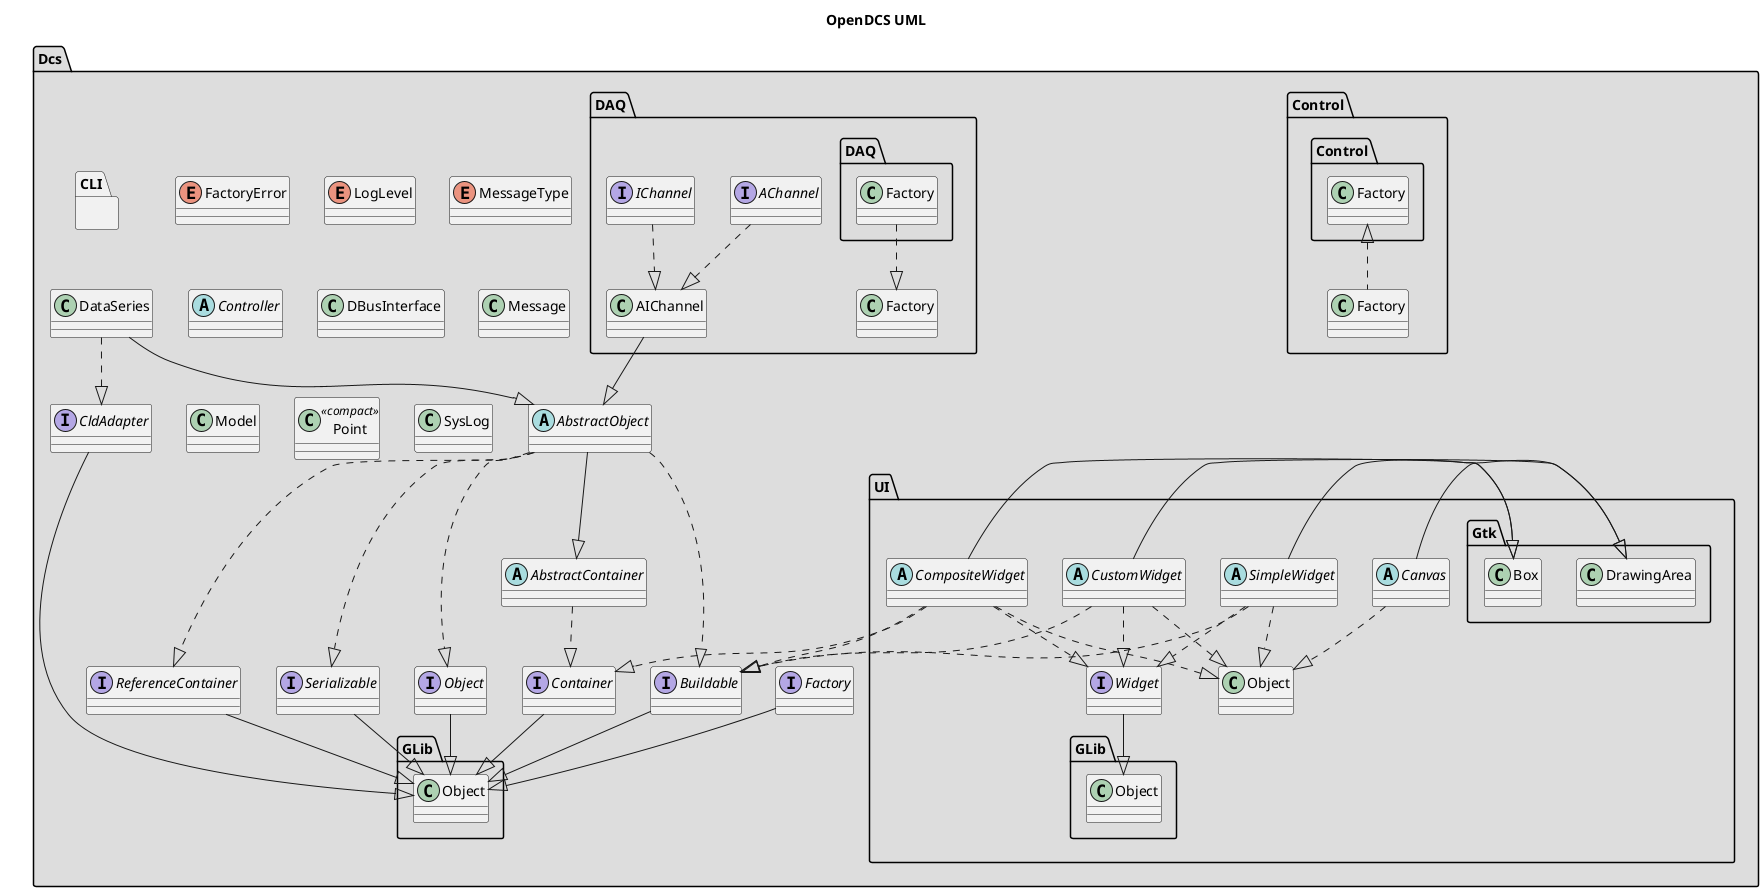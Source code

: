 @startuml

/' OpenDCS UML
 '
 ' Language: Vala
 '
 ' Because Vala uses public properties and can generate getters and setters
 ' using syntactic sugar any public property will be assumed to have an
 ' associated get/set. Other property cases will be documented.
 '
 ' If a class contains only properties and methods the separators will not be
 ' modified allowing plantuml to put each where they belong. In the case that
 ' the class contains signals and/or getters and setters it will use:
 '
 ' class Foo {
 '     int foo_prop
 '     -- signals --
 '     void foo_signal ()
 '     ---- ' force a blank line
 '     void foo_method ()
 '     .. get/set ..
 '     int get_foo_prop ()
 '     void set_foo_prop (int foo)
 ' }
 '/

title OpenDCS UML

left to right direction

page 2x2

package "Dcs" #DDDDDD {

    top to bottom direction

    'Enumerations

    enum FactoryError {
    }

    enum LogLevel {
    }

    enum MessageType {
    }

    '
    ' Interfaces
    '

    interface Object {
    }


    interface Buildable {
    }

    interface CldAdapter {
    }

    interface Container {
    }

    interface ReferenceContainer {
    }

    interface Serializable {
    }

    interface Factory {
    }


    ' TODO Needs to be written still
    ' XXX What is a view supposed to do in an MVC?
    'interface View {
    '    #Dcs.Model model
    '    #void connect (Dcs.ModelUpdateFunc model_func)
    '}

    '
    ' Classes
    '

    abstract class AbstractObject {
    }

    abstract class AbstractContainer {
    }

    abstract class Controller {
    }


    class DataSeries {
    }

    class DBusInterface {
    }

    class Message {
    }

    class Model {
    }

    class Point <<compact>> {
    }

    class SysLog {
    }
    '/

    /'
     'box Delegates {
     '    +void ModelUpdateFunc ()
     '}
     '/

    '
    ' Associations
    '

    Object --|> GLib.Object
    Buildable --|> GLib.Object
    Container --|> GLib.Object
    ReferenceContainer --|> GLib.Object
    Serializable --|> GLib.Object
    CldAdapter --|> GLib.Object
    Factory --|> GLib.Object
    AbstractObject ..|> Object
    AbstractObject ..|> Buildable
    AbstractObject --|> AbstractContainer
    AbstractObject ..|> ReferenceContainer
    AbstractObject ..|> Serializable
    AbstractContainer ..|> Container
    DataSeries ..|> CldAdapter
    DataSeries --|> AbstractObject

    /'
    Controller --|> GLib.Object
    DataSeries --|> GLib.Object
    DataSeries ..|> Object
    DataSeries ..|> Buildable
    DBusInterface --|> GLib.Object
    Message --|> GLib.Object
    Model --|> GLib.Object
    Model ..|> Container
    Point --|> GLib.Object
    SysLog --|> GLib.Object
    View --|> GLib.Object
    '/

    '
    ' Notes
    '

/'
 '    legend right
 '        OpenDCS is built using the Vala language which can use special syntax
 '        to define property getters and setters with scope that's different from
 '        the property itself. For instance:
 '            <i>public int value { get; private set; }</i>
 '        which will result in a public getter and a private setter. UML has no
 '        way of displaying this if so it should be implied that any property that
 '        is marked public (+) will also have a public get/set, and if a property
 '        should specify scope it will be marked as internal (~).
 '    end legend
 '
 '    note top of SysLog: Bad name, planning on changing
 '
 '    note top of Message
 '        This should probably be a compact class.
 '        Other namespaces will contain message classes
 '        as well that are more specific to the scope.
 '    end note
 '/

    package "UI" {

        '
        ' Enumerations
        '

/'
 '        enum Orientation {
 '        }
 '
 '        enum PositionType {
 '        }
 '
 '        enum PolarAxisType {
 '        }
 '
 '        enum ColorGradientType {
 '            RGB,
 '            HSV
 '        }
 '/

        '
        ' Interfaces
        '

        interface Widget {
        }

        '
        ' Classes
        '

        abstract class Canvas {
        }

        abstract class SimpleWidget {
        }

        abstract class CustomWidget {
        }

        abstract class CompositeWidget {
        }

        '
        ' Associations
        '

        Widget --|> GLib.Object
        Canvas -left-|> Gtk.DrawingArea
        Canvas ..|> Object
        SimpleWidget -left-|> Gtk.Box
        SimpleWidget ..|> Widget
        SimpleWidget ..|> Buildable
        SimpleWidget ..|> Object
        CustomWidget -left-|> Gtk.DrawingArea
        CustomWidget ..|> Widget
        CustomWidget ..|> Buildable
        CustomWidget ..|> Object
        CompositeWidget -left-|> Gtk.Box
        CompositeWidget ..|> Widget
        CompositeWidget ..|> Container
        CompositeWidget ..|> Buildable
        CompositeWidget ..|> Object

        '
        ' Notes
        '

        /'
         'note top of CompositeWidget
         '    This is just a simple widget that implements Container.
         '    Could probably just simplify it down to
         '    "Dcs.UI.CompositeWidget : Dcs.UI.SimpleWidget, Dcs.Container"
         'end note
         '/
    }

    package "CLI" {

        '
        ' Enumerations
        '

        '
        ' Interfaces
        '

        '
        ' Associations
        '

        '
        ' Notes
        '
    }

    package "Control" {

        '
        ' Enumerations
        '

        '
        ' Interfaces
        '

        '
        ' Classes
        '

        class Control.Factory {

        }

        '
        ' Associations
        '
        Control.Factory <|.. Factory

        '
        ' Notes
        '
    }

    package "DAQ" {

        '
        ' Enumerations
        '

        '
        ' Interfaces
        '

        interface AChannel {

        }

        interface IChannel {

        }

        '
        ' Classes
        '

        class AIChannel {

        }

        class DAQ.Factory {

        }

        '
        ' Associations
        '

        AIChannel --|> AbstractObject
        AChannel ..|> AIChannel
        IChannel ..|> AIChannel
        DAQ.Factory ..|> Factory

        '
        ' Notes
        '
    }
    /'
    package "Log" {

        '
        ' Enumerations
        '

        '
        ' Interfaces
        '

        '
        ' Associations
        '

        '
        ' Notes
        '
    }

    package "Net" {

        '
        ' Enumerations
        '

        '
        ' Interfaces
        '

        '
        ' Associations
        '

        '
        ' Notes
        '
    }
    '/
}

@enduml
